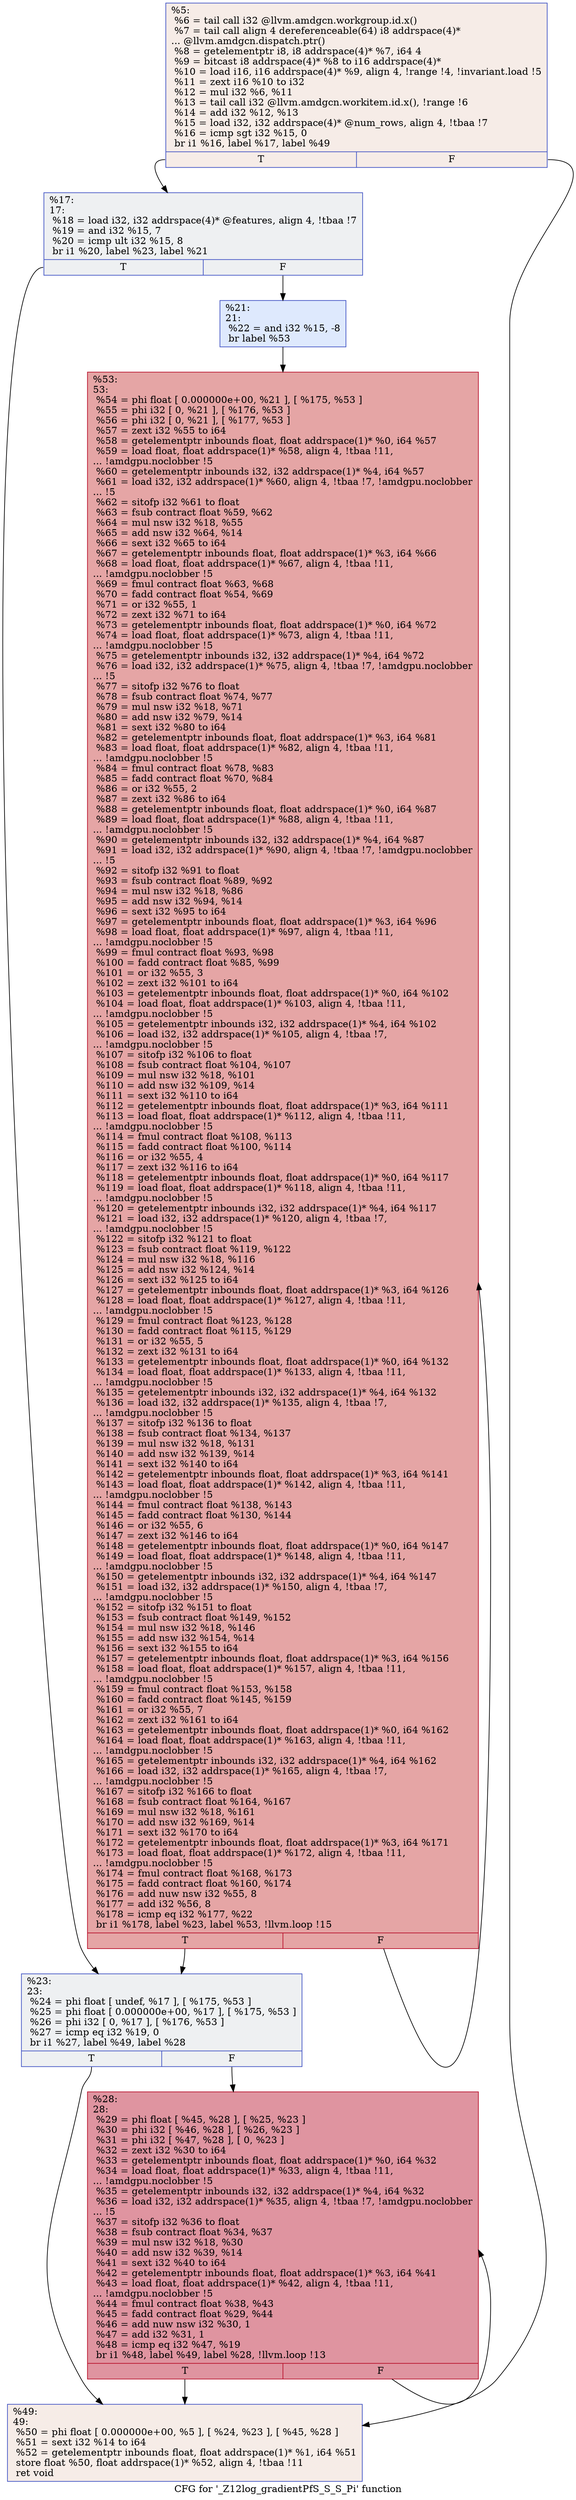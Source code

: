 digraph "CFG for '_Z12log_gradientPfS_S_S_Pi' function" {
	label="CFG for '_Z12log_gradientPfS_S_S_Pi' function";

	Node0x5a82090 [shape=record,color="#3d50c3ff", style=filled, fillcolor="#ead5c970",label="{%5:\l  %6 = tail call i32 @llvm.amdgcn.workgroup.id.x()\l  %7 = tail call align 4 dereferenceable(64) i8 addrspace(4)*\l... @llvm.amdgcn.dispatch.ptr()\l  %8 = getelementptr i8, i8 addrspace(4)* %7, i64 4\l  %9 = bitcast i8 addrspace(4)* %8 to i16 addrspace(4)*\l  %10 = load i16, i16 addrspace(4)* %9, align 4, !range !4, !invariant.load !5\l  %11 = zext i16 %10 to i32\l  %12 = mul i32 %6, %11\l  %13 = tail call i32 @llvm.amdgcn.workitem.id.x(), !range !6\l  %14 = add i32 %12, %13\l  %15 = load i32, i32 addrspace(4)* @num_rows, align 4, !tbaa !7\l  %16 = icmp sgt i32 %15, 0\l  br i1 %16, label %17, label %49\l|{<s0>T|<s1>F}}"];
	Node0x5a82090:s0 -> Node0x5a82570;
	Node0x5a82090:s1 -> Node0x5a83c00;
	Node0x5a82570 [shape=record,color="#3d50c3ff", style=filled, fillcolor="#d9dce170",label="{%17:\l17:                                               \l  %18 = load i32, i32 addrspace(4)* @features, align 4, !tbaa !7\l  %19 = and i32 %15, 7\l  %20 = icmp ult i32 %15, 8\l  br i1 %20, label %23, label %21\l|{<s0>T|<s1>F}}"];
	Node0x5a82570:s0 -> Node0x5a844e0;
	Node0x5a82570:s1 -> Node0x5a84570;
	Node0x5a84570 [shape=record,color="#3d50c3ff", style=filled, fillcolor="#b5cdfa70",label="{%21:\l21:                                               \l  %22 = and i32 %15, -8\l  br label %53\l}"];
	Node0x5a84570 -> Node0x5a84770;
	Node0x5a844e0 [shape=record,color="#3d50c3ff", style=filled, fillcolor="#d9dce170",label="{%23:\l23:                                               \l  %24 = phi float [ undef, %17 ], [ %175, %53 ]\l  %25 = phi float [ 0.000000e+00, %17 ], [ %175, %53 ]\l  %26 = phi i32 [ 0, %17 ], [ %176, %53 ]\l  %27 = icmp eq i32 %19, 0\l  br i1 %27, label %49, label %28\l|{<s0>T|<s1>F}}"];
	Node0x5a844e0:s0 -> Node0x5a83c00;
	Node0x5a844e0:s1 -> Node0x5a859e0;
	Node0x5a859e0 [shape=record,color="#b70d28ff", style=filled, fillcolor="#b70d2870",label="{%28:\l28:                                               \l  %29 = phi float [ %45, %28 ], [ %25, %23 ]\l  %30 = phi i32 [ %46, %28 ], [ %26, %23 ]\l  %31 = phi i32 [ %47, %28 ], [ 0, %23 ]\l  %32 = zext i32 %30 to i64\l  %33 = getelementptr inbounds float, float addrspace(1)* %0, i64 %32\l  %34 = load float, float addrspace(1)* %33, align 4, !tbaa !11,\l... !amdgpu.noclobber !5\l  %35 = getelementptr inbounds i32, i32 addrspace(1)* %4, i64 %32\l  %36 = load i32, i32 addrspace(1)* %35, align 4, !tbaa !7, !amdgpu.noclobber\l... !5\l  %37 = sitofp i32 %36 to float\l  %38 = fsub contract float %34, %37\l  %39 = mul nsw i32 %18, %30\l  %40 = add nsw i32 %39, %14\l  %41 = sext i32 %40 to i64\l  %42 = getelementptr inbounds float, float addrspace(1)* %3, i64 %41\l  %43 = load float, float addrspace(1)* %42, align 4, !tbaa !11,\l... !amdgpu.noclobber !5\l  %44 = fmul contract float %38, %43\l  %45 = fadd contract float %29, %44\l  %46 = add nuw nsw i32 %30, 1\l  %47 = add i32 %31, 1\l  %48 = icmp eq i32 %47, %19\l  br i1 %48, label %49, label %28, !llvm.loop !13\l|{<s0>T|<s1>F}}"];
	Node0x5a859e0:s0 -> Node0x5a83c00;
	Node0x5a859e0:s1 -> Node0x5a859e0;
	Node0x5a83c00 [shape=record,color="#3d50c3ff", style=filled, fillcolor="#ead5c970",label="{%49:\l49:                                               \l  %50 = phi float [ 0.000000e+00, %5 ], [ %24, %23 ], [ %45, %28 ]\l  %51 = sext i32 %14 to i64\l  %52 = getelementptr inbounds float, float addrspace(1)* %1, i64 %51\l  store float %50, float addrspace(1)* %52, align 4, !tbaa !11\l  ret void\l}"];
	Node0x5a84770 [shape=record,color="#b70d28ff", style=filled, fillcolor="#c5333470",label="{%53:\l53:                                               \l  %54 = phi float [ 0.000000e+00, %21 ], [ %175, %53 ]\l  %55 = phi i32 [ 0, %21 ], [ %176, %53 ]\l  %56 = phi i32 [ 0, %21 ], [ %177, %53 ]\l  %57 = zext i32 %55 to i64\l  %58 = getelementptr inbounds float, float addrspace(1)* %0, i64 %57\l  %59 = load float, float addrspace(1)* %58, align 4, !tbaa !11,\l... !amdgpu.noclobber !5\l  %60 = getelementptr inbounds i32, i32 addrspace(1)* %4, i64 %57\l  %61 = load i32, i32 addrspace(1)* %60, align 4, !tbaa !7, !amdgpu.noclobber\l... !5\l  %62 = sitofp i32 %61 to float\l  %63 = fsub contract float %59, %62\l  %64 = mul nsw i32 %18, %55\l  %65 = add nsw i32 %64, %14\l  %66 = sext i32 %65 to i64\l  %67 = getelementptr inbounds float, float addrspace(1)* %3, i64 %66\l  %68 = load float, float addrspace(1)* %67, align 4, !tbaa !11,\l... !amdgpu.noclobber !5\l  %69 = fmul contract float %63, %68\l  %70 = fadd contract float %54, %69\l  %71 = or i32 %55, 1\l  %72 = zext i32 %71 to i64\l  %73 = getelementptr inbounds float, float addrspace(1)* %0, i64 %72\l  %74 = load float, float addrspace(1)* %73, align 4, !tbaa !11,\l... !amdgpu.noclobber !5\l  %75 = getelementptr inbounds i32, i32 addrspace(1)* %4, i64 %72\l  %76 = load i32, i32 addrspace(1)* %75, align 4, !tbaa !7, !amdgpu.noclobber\l... !5\l  %77 = sitofp i32 %76 to float\l  %78 = fsub contract float %74, %77\l  %79 = mul nsw i32 %18, %71\l  %80 = add nsw i32 %79, %14\l  %81 = sext i32 %80 to i64\l  %82 = getelementptr inbounds float, float addrspace(1)* %3, i64 %81\l  %83 = load float, float addrspace(1)* %82, align 4, !tbaa !11,\l... !amdgpu.noclobber !5\l  %84 = fmul contract float %78, %83\l  %85 = fadd contract float %70, %84\l  %86 = or i32 %55, 2\l  %87 = zext i32 %86 to i64\l  %88 = getelementptr inbounds float, float addrspace(1)* %0, i64 %87\l  %89 = load float, float addrspace(1)* %88, align 4, !tbaa !11,\l... !amdgpu.noclobber !5\l  %90 = getelementptr inbounds i32, i32 addrspace(1)* %4, i64 %87\l  %91 = load i32, i32 addrspace(1)* %90, align 4, !tbaa !7, !amdgpu.noclobber\l... !5\l  %92 = sitofp i32 %91 to float\l  %93 = fsub contract float %89, %92\l  %94 = mul nsw i32 %18, %86\l  %95 = add nsw i32 %94, %14\l  %96 = sext i32 %95 to i64\l  %97 = getelementptr inbounds float, float addrspace(1)* %3, i64 %96\l  %98 = load float, float addrspace(1)* %97, align 4, !tbaa !11,\l... !amdgpu.noclobber !5\l  %99 = fmul contract float %93, %98\l  %100 = fadd contract float %85, %99\l  %101 = or i32 %55, 3\l  %102 = zext i32 %101 to i64\l  %103 = getelementptr inbounds float, float addrspace(1)* %0, i64 %102\l  %104 = load float, float addrspace(1)* %103, align 4, !tbaa !11,\l... !amdgpu.noclobber !5\l  %105 = getelementptr inbounds i32, i32 addrspace(1)* %4, i64 %102\l  %106 = load i32, i32 addrspace(1)* %105, align 4, !tbaa !7,\l... !amdgpu.noclobber !5\l  %107 = sitofp i32 %106 to float\l  %108 = fsub contract float %104, %107\l  %109 = mul nsw i32 %18, %101\l  %110 = add nsw i32 %109, %14\l  %111 = sext i32 %110 to i64\l  %112 = getelementptr inbounds float, float addrspace(1)* %3, i64 %111\l  %113 = load float, float addrspace(1)* %112, align 4, !tbaa !11,\l... !amdgpu.noclobber !5\l  %114 = fmul contract float %108, %113\l  %115 = fadd contract float %100, %114\l  %116 = or i32 %55, 4\l  %117 = zext i32 %116 to i64\l  %118 = getelementptr inbounds float, float addrspace(1)* %0, i64 %117\l  %119 = load float, float addrspace(1)* %118, align 4, !tbaa !11,\l... !amdgpu.noclobber !5\l  %120 = getelementptr inbounds i32, i32 addrspace(1)* %4, i64 %117\l  %121 = load i32, i32 addrspace(1)* %120, align 4, !tbaa !7,\l... !amdgpu.noclobber !5\l  %122 = sitofp i32 %121 to float\l  %123 = fsub contract float %119, %122\l  %124 = mul nsw i32 %18, %116\l  %125 = add nsw i32 %124, %14\l  %126 = sext i32 %125 to i64\l  %127 = getelementptr inbounds float, float addrspace(1)* %3, i64 %126\l  %128 = load float, float addrspace(1)* %127, align 4, !tbaa !11,\l... !amdgpu.noclobber !5\l  %129 = fmul contract float %123, %128\l  %130 = fadd contract float %115, %129\l  %131 = or i32 %55, 5\l  %132 = zext i32 %131 to i64\l  %133 = getelementptr inbounds float, float addrspace(1)* %0, i64 %132\l  %134 = load float, float addrspace(1)* %133, align 4, !tbaa !11,\l... !amdgpu.noclobber !5\l  %135 = getelementptr inbounds i32, i32 addrspace(1)* %4, i64 %132\l  %136 = load i32, i32 addrspace(1)* %135, align 4, !tbaa !7,\l... !amdgpu.noclobber !5\l  %137 = sitofp i32 %136 to float\l  %138 = fsub contract float %134, %137\l  %139 = mul nsw i32 %18, %131\l  %140 = add nsw i32 %139, %14\l  %141 = sext i32 %140 to i64\l  %142 = getelementptr inbounds float, float addrspace(1)* %3, i64 %141\l  %143 = load float, float addrspace(1)* %142, align 4, !tbaa !11,\l... !amdgpu.noclobber !5\l  %144 = fmul contract float %138, %143\l  %145 = fadd contract float %130, %144\l  %146 = or i32 %55, 6\l  %147 = zext i32 %146 to i64\l  %148 = getelementptr inbounds float, float addrspace(1)* %0, i64 %147\l  %149 = load float, float addrspace(1)* %148, align 4, !tbaa !11,\l... !amdgpu.noclobber !5\l  %150 = getelementptr inbounds i32, i32 addrspace(1)* %4, i64 %147\l  %151 = load i32, i32 addrspace(1)* %150, align 4, !tbaa !7,\l... !amdgpu.noclobber !5\l  %152 = sitofp i32 %151 to float\l  %153 = fsub contract float %149, %152\l  %154 = mul nsw i32 %18, %146\l  %155 = add nsw i32 %154, %14\l  %156 = sext i32 %155 to i64\l  %157 = getelementptr inbounds float, float addrspace(1)* %3, i64 %156\l  %158 = load float, float addrspace(1)* %157, align 4, !tbaa !11,\l... !amdgpu.noclobber !5\l  %159 = fmul contract float %153, %158\l  %160 = fadd contract float %145, %159\l  %161 = or i32 %55, 7\l  %162 = zext i32 %161 to i64\l  %163 = getelementptr inbounds float, float addrspace(1)* %0, i64 %162\l  %164 = load float, float addrspace(1)* %163, align 4, !tbaa !11,\l... !amdgpu.noclobber !5\l  %165 = getelementptr inbounds i32, i32 addrspace(1)* %4, i64 %162\l  %166 = load i32, i32 addrspace(1)* %165, align 4, !tbaa !7,\l... !amdgpu.noclobber !5\l  %167 = sitofp i32 %166 to float\l  %168 = fsub contract float %164, %167\l  %169 = mul nsw i32 %18, %161\l  %170 = add nsw i32 %169, %14\l  %171 = sext i32 %170 to i64\l  %172 = getelementptr inbounds float, float addrspace(1)* %3, i64 %171\l  %173 = load float, float addrspace(1)* %172, align 4, !tbaa !11,\l... !amdgpu.noclobber !5\l  %174 = fmul contract float %168, %173\l  %175 = fadd contract float %160, %174\l  %176 = add nuw nsw i32 %55, 8\l  %177 = add i32 %56, 8\l  %178 = icmp eq i32 %177, %22\l  br i1 %178, label %23, label %53, !llvm.loop !15\l|{<s0>T|<s1>F}}"];
	Node0x5a84770:s0 -> Node0x5a844e0;
	Node0x5a84770:s1 -> Node0x5a84770;
}
